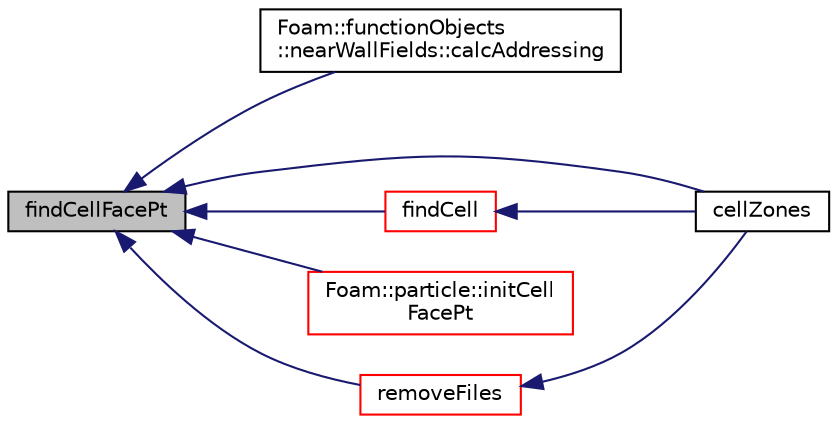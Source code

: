 digraph "findCellFacePt"
{
  bgcolor="transparent";
  edge [fontname="Helvetica",fontsize="10",labelfontname="Helvetica",labelfontsize="10"];
  node [fontname="Helvetica",fontsize="10",shape=record];
  rankdir="LR";
  Node1 [label="findCellFacePt",height=0.2,width=0.4,color="black", fillcolor="grey75", style="filled", fontcolor="black"];
  Node1 -> Node2 [dir="back",color="midnightblue",fontsize="10",style="solid",fontname="Helvetica"];
  Node2 [label="Foam::functionObjects\l::nearWallFields::calcAddressing",height=0.2,width=0.4,color="black",URL="$a01615.html#a7097a017d4eac4116d58a3cdbf507891",tooltip="Calculate addressing from cells back to patch faces. "];
  Node1 -> Node3 [dir="back",color="midnightblue",fontsize="10",style="solid",fontname="Helvetica"];
  Node3 [label="cellZones",height=0.2,width=0.4,color="black",URL="$a01955.html#a981f3e92ff079e144ef55a4fcb32dfd2",tooltip="Return non-const access to the cellZones. "];
  Node1 -> Node4 [dir="back",color="midnightblue",fontsize="10",style="solid",fontname="Helvetica"];
  Node4 [label="findCell",height=0.2,width=0.4,color="red",URL="$a01955.html#a647086624d55a7c95a57306f1c389af5",tooltip="Find cell enclosing this location and return index. "];
  Node4 -> Node3 [dir="back",color="midnightblue",fontsize="10",style="solid",fontname="Helvetica"];
  Node1 -> Node5 [dir="back",color="midnightblue",fontsize="10",style="solid",fontname="Helvetica"];
  Node5 [label="Foam::particle::initCell\lFacePt",height=0.2,width=0.4,color="red",URL="$a01813.html#aa756fad8be2d54822084afae771a1170",tooltip="Check the stored cell value (setting if necessary) and. "];
  Node1 -> Node6 [dir="back",color="midnightblue",fontsize="10",style="solid",fontname="Helvetica"];
  Node6 [label="removeFiles",height=0.2,width=0.4,color="red",URL="$a01955.html#a5dd7280a7d3e3ddca23610274220999e",tooltip="Remove all files from mesh instance() "];
  Node6 -> Node3 [dir="back",color="midnightblue",fontsize="10",style="solid",fontname="Helvetica"];
}
